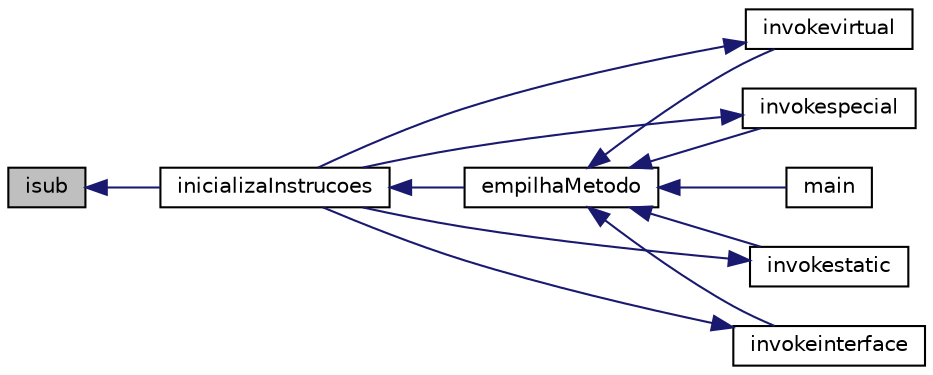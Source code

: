 digraph "isub"
{
 // INTERACTIVE_SVG=YES
  edge [fontname="Helvetica",fontsize="10",labelfontname="Helvetica",labelfontsize="10"];
  node [fontname="Helvetica",fontsize="10",shape=record];
  rankdir="LR";
  Node3018 [label="isub",height=0.2,width=0.4,color="black", fillcolor="grey75", style="filled", fontcolor="black"];
  Node3018 -> Node3019 [dir="back",color="midnightblue",fontsize="10",style="solid"];
  Node3019 [label="inicializaInstrucoes",height=0.2,width=0.4,color="black", fillcolor="white", style="filled",URL="$instrucao_8h.html#a308f4b87fb42ab5a62790c0127003ebe"];
  Node3019 -> Node3020 [dir="back",color="midnightblue",fontsize="10",style="solid"];
  Node3020 [label="empilhaMetodo",height=0.2,width=0.4,color="black", fillcolor="white", style="filled",URL="$metodo_8h.html#a68acc5b3f2238f62b7d0ee50964183c1"];
  Node3020 -> Node3021 [dir="back",color="midnightblue",fontsize="10",style="solid"];
  Node3021 [label="invokevirtual",height=0.2,width=0.4,color="black", fillcolor="white", style="filled",URL="$instrucao_8h.html#a78801a57dd7317b58754d741e22607a7"];
  Node3021 -> Node3019 [dir="back",color="midnightblue",fontsize="10",style="solid"];
  Node3020 -> Node3022 [dir="back",color="midnightblue",fontsize="10",style="solid"];
  Node3022 [label="invokespecial",height=0.2,width=0.4,color="black", fillcolor="white", style="filled",URL="$instrucao_8h.html#aea396d65920fd2046b81c2b5742f8fc2"];
  Node3022 -> Node3019 [dir="back",color="midnightblue",fontsize="10",style="solid"];
  Node3020 -> Node3023 [dir="back",color="midnightblue",fontsize="10",style="solid"];
  Node3023 [label="invokestatic",height=0.2,width=0.4,color="black", fillcolor="white", style="filled",URL="$instrucao_8h.html#a99b74fdcaa5d59615718fc49f4cb1bf2"];
  Node3023 -> Node3019 [dir="back",color="midnightblue",fontsize="10",style="solid"];
  Node3020 -> Node3024 [dir="back",color="midnightblue",fontsize="10",style="solid"];
  Node3024 [label="invokeinterface",height=0.2,width=0.4,color="black", fillcolor="white", style="filled",URL="$instrucao_8h.html#a04465c61aa4c123ce79dc562244e7af8"];
  Node3024 -> Node3019 [dir="back",color="midnightblue",fontsize="10",style="solid"];
  Node3020 -> Node3025 [dir="back",color="midnightblue",fontsize="10",style="solid"];
  Node3025 [label="main",height=0.2,width=0.4,color="black", fillcolor="white", style="filled",URL="$main_8c.html#a0ddf1224851353fc92bfbff6f499fa97"];
}
